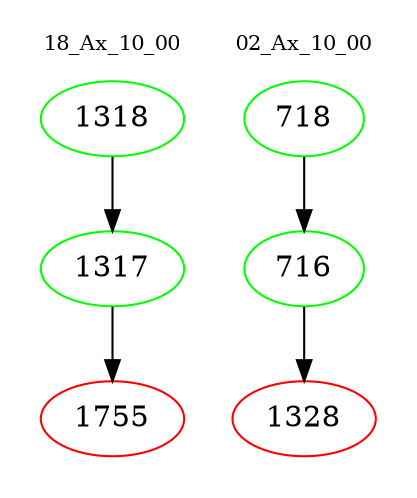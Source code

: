 digraph{
subgraph cluster_0 {
color = white
label = "18_Ax_10_00";
fontsize=10;
T0_1318 [label="1318", color="green"]
T0_1318 -> T0_1317 [color="black"]
T0_1317 [label="1317", color="green"]
T0_1317 -> T0_1755 [color="black"]
T0_1755 [label="1755", color="red"]
}
subgraph cluster_1 {
color = white
label = "02_Ax_10_00";
fontsize=10;
T1_718 [label="718", color="green"]
T1_718 -> T1_716 [color="black"]
T1_716 [label="716", color="green"]
T1_716 -> T1_1328 [color="black"]
T1_1328 [label="1328", color="red"]
}
}
